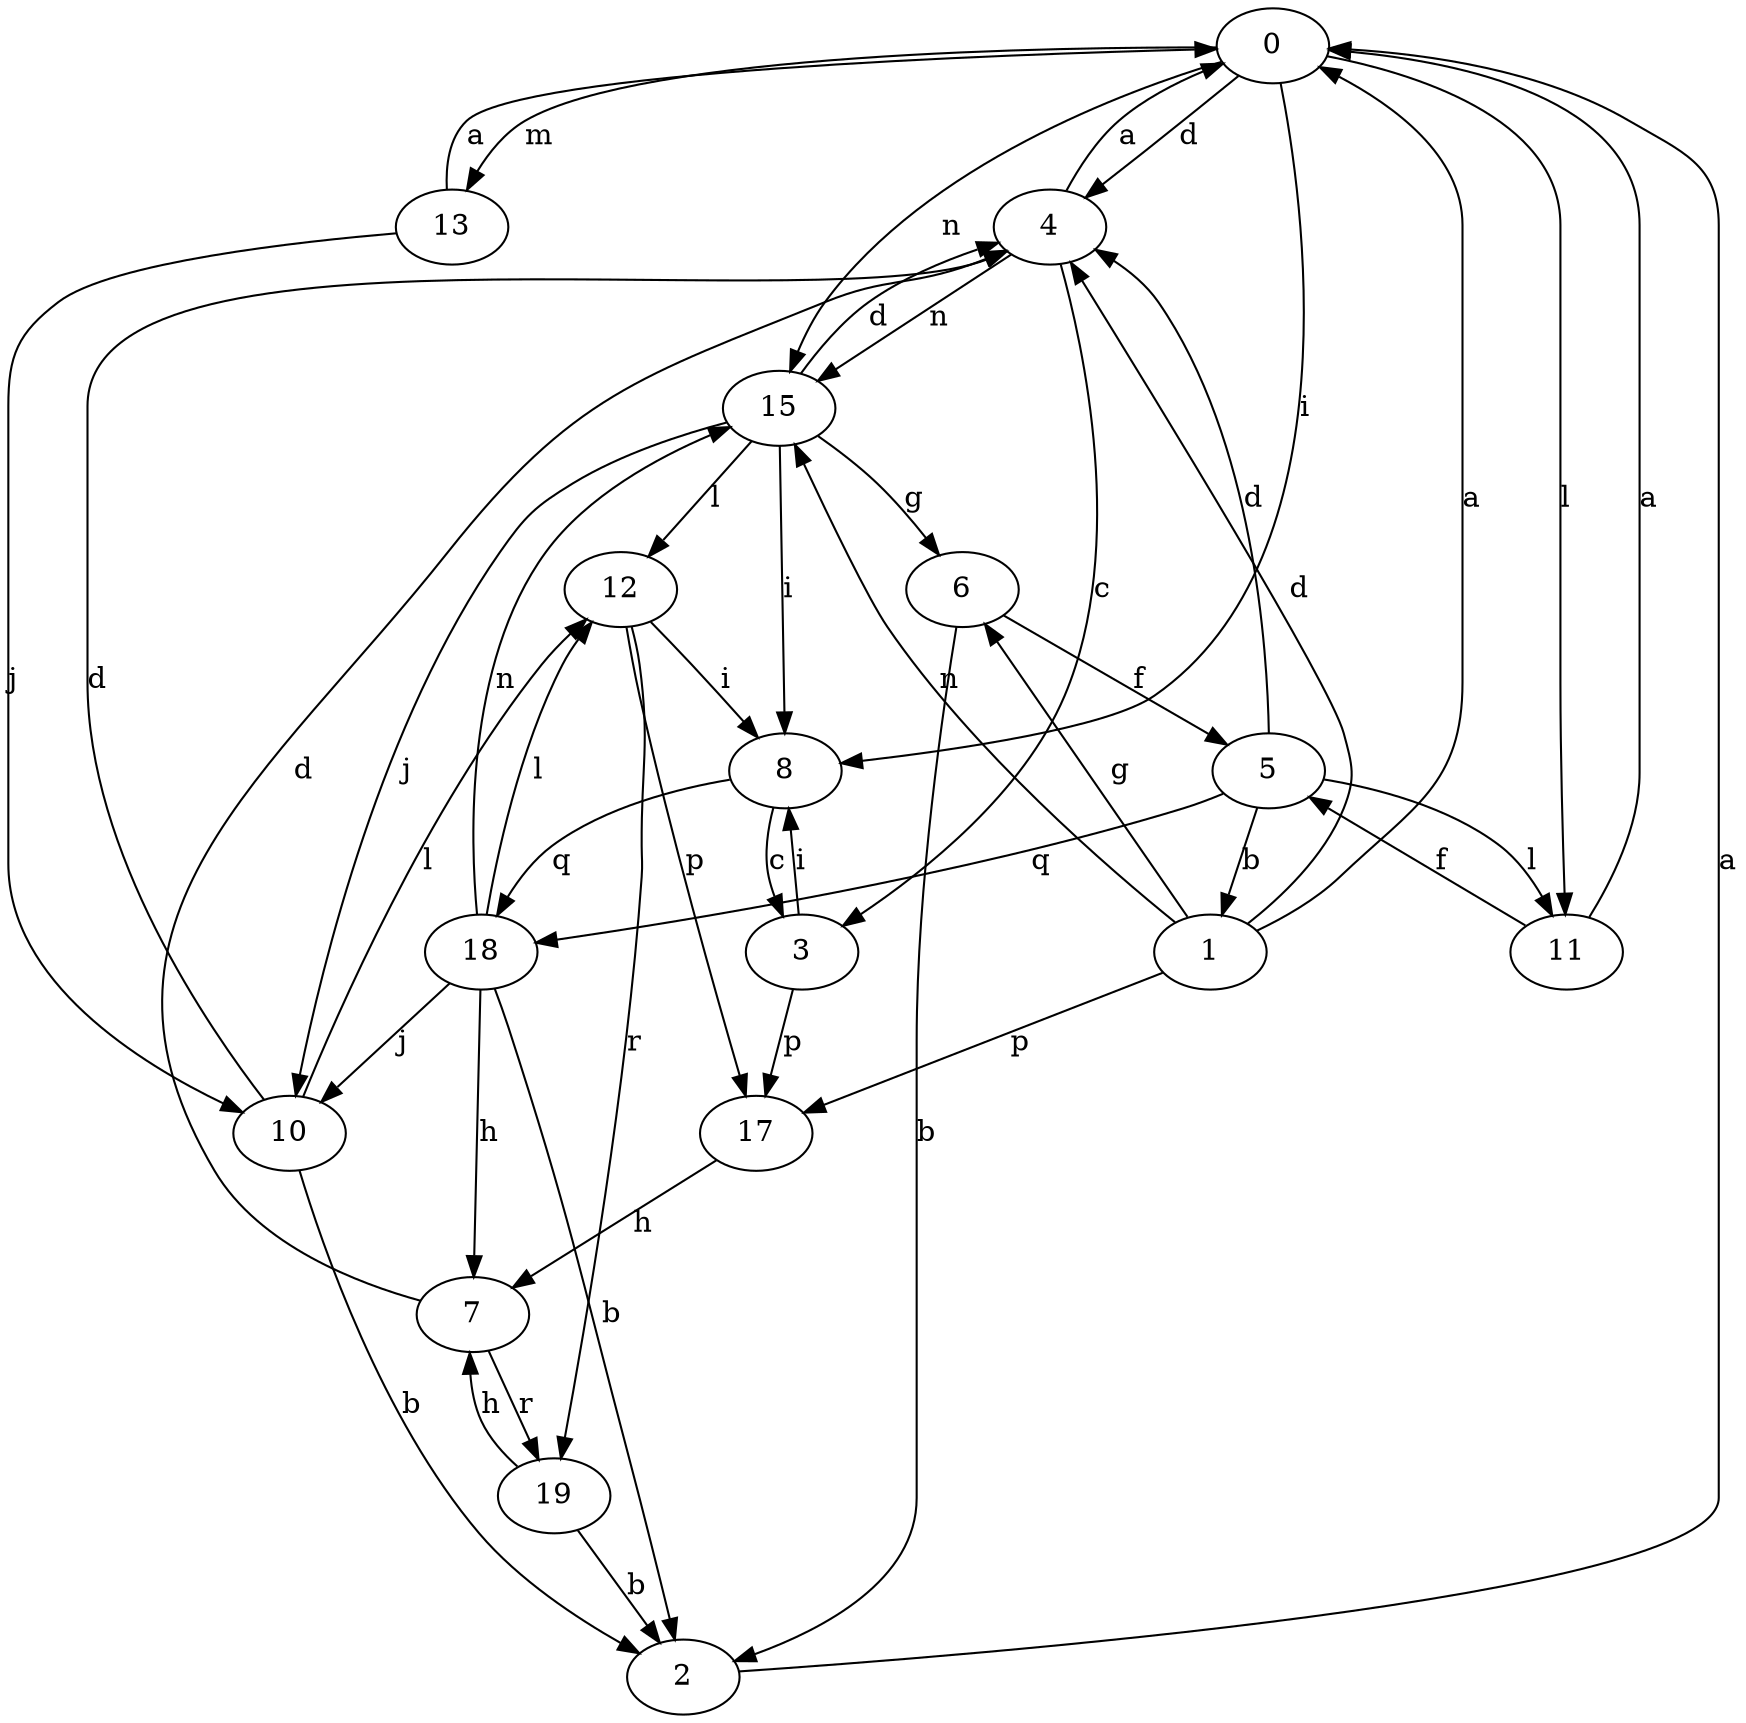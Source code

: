 strict digraph  {
0;
1;
2;
3;
4;
5;
6;
7;
8;
10;
11;
12;
13;
15;
17;
18;
19;
0 -> 4  [label=d];
0 -> 8  [label=i];
0 -> 11  [label=l];
0 -> 13  [label=m];
0 -> 15  [label=n];
1 -> 0  [label=a];
1 -> 4  [label=d];
1 -> 6  [label=g];
1 -> 15  [label=n];
1 -> 17  [label=p];
2 -> 0  [label=a];
3 -> 8  [label=i];
3 -> 17  [label=p];
4 -> 0  [label=a];
4 -> 3  [label=c];
4 -> 15  [label=n];
5 -> 1  [label=b];
5 -> 4  [label=d];
5 -> 11  [label=l];
5 -> 18  [label=q];
6 -> 2  [label=b];
6 -> 5  [label=f];
7 -> 4  [label=d];
7 -> 19  [label=r];
8 -> 3  [label=c];
8 -> 18  [label=q];
10 -> 2  [label=b];
10 -> 4  [label=d];
10 -> 12  [label=l];
11 -> 0  [label=a];
11 -> 5  [label=f];
12 -> 8  [label=i];
12 -> 17  [label=p];
12 -> 19  [label=r];
13 -> 0  [label=a];
13 -> 10  [label=j];
15 -> 4  [label=d];
15 -> 6  [label=g];
15 -> 8  [label=i];
15 -> 10  [label=j];
15 -> 12  [label=l];
17 -> 7  [label=h];
18 -> 2  [label=b];
18 -> 7  [label=h];
18 -> 10  [label=j];
18 -> 12  [label=l];
18 -> 15  [label=n];
19 -> 2  [label=b];
19 -> 7  [label=h];
}
